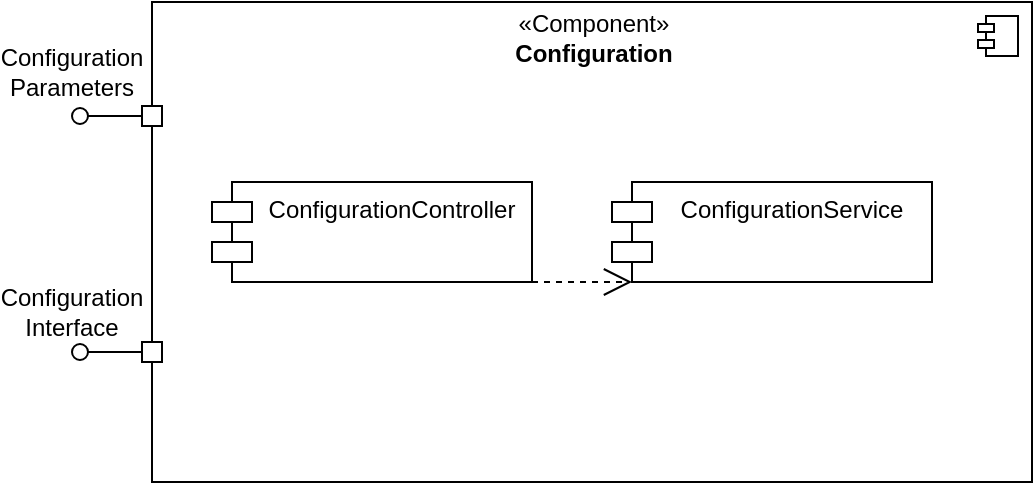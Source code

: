 <mxfile version="24.7.17" pages="5">
  <diagram name="Configuration" id="c4acf3e9-155e-7222-9cf6-157b1a14988f">
    <mxGraphModel dx="1388" dy="838" grid="1" gridSize="10" guides="1" tooltips="1" connect="1" arrows="1" fold="1" page="1" pageScale="1" pageWidth="583" pageHeight="413" background="none" math="0" shadow="0">
      <root>
        <mxCell id="0" />
        <mxCell id="1" parent="0" />
        <mxCell id="M7W7zSa2dvFy5xtHh6_w-4" value="«Component»&lt;br&gt;&lt;b&gt;Configuration&lt;/b&gt;" style="html=1;dropTarget=0;whiteSpace=wrap;movableLabel=1;" parent="1" vertex="1">
          <mxGeometry x="80" y="80" width="440" height="240" as="geometry">
            <mxPoint x="1" y="-102" as="offset" />
          </mxGeometry>
        </mxCell>
        <mxCell id="M7W7zSa2dvFy5xtHh6_w-5" value="" style="shape=module;jettyWidth=8;jettyHeight=4;" parent="M7W7zSa2dvFy5xtHh6_w-4" vertex="1">
          <mxGeometry x="1" width="20" height="20" relative="1" as="geometry">
            <mxPoint x="-27" y="7" as="offset" />
          </mxGeometry>
        </mxCell>
        <mxCell id="M7W7zSa2dvFy5xtHh6_w-6" value="" style="html=1;rounded=0;" parent="1" vertex="1">
          <mxGeometry x="75" y="132" width="10" height="10" as="geometry" />
        </mxCell>
        <mxCell id="M7W7zSa2dvFy5xtHh6_w-7" value="" style="endArrow=none;html=1;rounded=0;align=center;verticalAlign=top;endFill=0;labelBackgroundColor=none;endSize=2;" parent="1" source="M7W7zSa2dvFy5xtHh6_w-6" target="M7W7zSa2dvFy5xtHh6_w-8" edge="1">
          <mxGeometry relative="1" as="geometry" />
        </mxCell>
        <mxCell id="M7W7zSa2dvFy5xtHh6_w-8" value="" style="ellipse;html=1;fontSize=11;align=center;fillColor=none;points=[];aspect=fixed;resizable=0;verticalAlign=bottom;labelPosition=center;verticalLabelPosition=top;flipH=1;" parent="1" vertex="1">
          <mxGeometry x="40" y="133" width="8" height="8" as="geometry" />
        </mxCell>
        <mxCell id="M7W7zSa2dvFy5xtHh6_w-9" value="" style="html=1;rounded=0;" parent="1" vertex="1">
          <mxGeometry x="75" y="250" width="10" height="10" as="geometry" />
        </mxCell>
        <mxCell id="M7W7zSa2dvFy5xtHh6_w-10" value="" style="endArrow=none;html=1;rounded=0;align=center;verticalAlign=top;endFill=0;labelBackgroundColor=none;endSize=2;" parent="1" source="M7W7zSa2dvFy5xtHh6_w-9" target="M7W7zSa2dvFy5xtHh6_w-11" edge="1">
          <mxGeometry relative="1" as="geometry" />
        </mxCell>
        <mxCell id="M7W7zSa2dvFy5xtHh6_w-11" value="" style="ellipse;html=1;fontSize=11;align=center;fillColor=none;points=[];aspect=fixed;resizable=0;verticalAlign=bottom;labelPosition=center;verticalLabelPosition=top;flipH=1;" parent="1" vertex="1">
          <mxGeometry x="40" y="251" width="8" height="8" as="geometry" />
        </mxCell>
        <mxCell id="M7W7zSa2dvFy5xtHh6_w-12" value="Configuration Parameters" style="text;html=1;align=center;verticalAlign=middle;whiteSpace=wrap;rounded=0;" parent="1" vertex="1">
          <mxGeometry x="10" y="100" width="60" height="30" as="geometry" />
        </mxCell>
        <mxCell id="M7W7zSa2dvFy5xtHh6_w-13" value="Configuration Interface" style="text;html=1;align=center;verticalAlign=middle;whiteSpace=wrap;rounded=0;" parent="1" vertex="1">
          <mxGeometry x="10" y="220" width="60" height="30" as="geometry" />
        </mxCell>
        <mxCell id="M7W7zSa2dvFy5xtHh6_w-14" value="ConfigurationController" style="shape=module;align=left;spacingLeft=20;align=center;verticalAlign=top;whiteSpace=wrap;html=1;" parent="1" vertex="1">
          <mxGeometry x="110" y="170" width="160" height="50" as="geometry" />
        </mxCell>
        <mxCell id="M7W7zSa2dvFy5xtHh6_w-15" value="ConfigurationService" style="shape=module;align=left;spacingLeft=20;align=center;verticalAlign=top;whiteSpace=wrap;html=1;" parent="1" vertex="1">
          <mxGeometry x="310" y="170" width="160" height="50" as="geometry" />
        </mxCell>
        <mxCell id="M7W7zSa2dvFy5xtHh6_w-17" value="" style="endArrow=open;endSize=12;dashed=1;html=1;rounded=0;exitX=1;exitY=1;exitDx=0;exitDy=0;entryX=0;entryY=1;entryDx=10;entryDy=0;entryPerimeter=0;" parent="1" source="M7W7zSa2dvFy5xtHh6_w-14" target="M7W7zSa2dvFy5xtHh6_w-15" edge="1">
          <mxGeometry width="160" relative="1" as="geometry">
            <mxPoint x="230" y="260" as="sourcePoint" />
            <mxPoint x="390" y="260" as="targetPoint" />
          </mxGeometry>
        </mxCell>
      </root>
    </mxGraphModel>
  </diagram>
  <diagram name="Analytics" id="010JoR0LRLO2Mu88k-fc">
    <mxGraphModel dx="957" dy="578" grid="1" gridSize="10" guides="1" tooltips="1" connect="1" arrows="1" fold="1" page="1" pageScale="1" pageWidth="583" pageHeight="413" background="none" math="0" shadow="0">
      <root>
        <mxCell id="12eHaGMiyivRJ3mnbmv7-0" />
        <mxCell id="12eHaGMiyivRJ3mnbmv7-1" parent="12eHaGMiyivRJ3mnbmv7-0" />
        <mxCell id="12eHaGMiyivRJ3mnbmv7-2" value="«Component»&lt;br&gt;&lt;b&gt;Analytics&lt;/b&gt;" style="html=1;dropTarget=0;whiteSpace=wrap;movableLabel=1;" parent="12eHaGMiyivRJ3mnbmv7-1" vertex="1">
          <mxGeometry x="80" y="80" width="440" height="240" as="geometry">
            <mxPoint x="1" y="-102" as="offset" />
          </mxGeometry>
        </mxCell>
        <mxCell id="12eHaGMiyivRJ3mnbmv7-3" value="" style="shape=module;jettyWidth=8;jettyHeight=4;" parent="12eHaGMiyivRJ3mnbmv7-2" vertex="1">
          <mxGeometry x="1" width="20" height="20" relative="1" as="geometry">
            <mxPoint x="-27" y="7" as="offset" />
          </mxGeometry>
        </mxCell>
        <mxCell id="12eHaGMiyivRJ3mnbmv7-4" value="" style="html=1;rounded=0;" parent="12eHaGMiyivRJ3mnbmv7-1" vertex="1">
          <mxGeometry x="75" y="132" width="10" height="10" as="geometry" />
        </mxCell>
        <mxCell id="12eHaGMiyivRJ3mnbmv7-5" value="" style="endArrow=none;html=1;rounded=0;align=center;verticalAlign=top;endFill=0;labelBackgroundColor=none;endSize=2;" parent="12eHaGMiyivRJ3mnbmv7-1" source="12eHaGMiyivRJ3mnbmv7-4" target="12eHaGMiyivRJ3mnbmv7-6" edge="1">
          <mxGeometry relative="1" as="geometry" />
        </mxCell>
        <mxCell id="12eHaGMiyivRJ3mnbmv7-6" value="" style="ellipse;html=1;fontSize=11;align=center;fillColor=none;points=[];aspect=fixed;resizable=0;verticalAlign=bottom;labelPosition=center;verticalLabelPosition=top;flipH=1;" parent="12eHaGMiyivRJ3mnbmv7-1" vertex="1">
          <mxGeometry x="40" y="133" width="8" height="8" as="geometry" />
        </mxCell>
        <mxCell id="12eHaGMiyivRJ3mnbmv7-7" value="" style="html=1;rounded=0;" parent="12eHaGMiyivRJ3mnbmv7-1" vertex="1">
          <mxGeometry x="75" y="250" width="10" height="10" as="geometry" />
        </mxCell>
        <mxCell id="12eHaGMiyivRJ3mnbmv7-8" value="" style="endArrow=none;html=1;rounded=0;align=center;verticalAlign=top;endFill=0;labelBackgroundColor=none;endSize=2;" parent="12eHaGMiyivRJ3mnbmv7-1" source="12eHaGMiyivRJ3mnbmv7-7" target="12eHaGMiyivRJ3mnbmv7-9" edge="1">
          <mxGeometry relative="1" as="geometry" />
        </mxCell>
        <mxCell id="12eHaGMiyivRJ3mnbmv7-9" value="" style="ellipse;html=1;fontSize=11;align=center;fillColor=none;points=[];aspect=fixed;resizable=0;verticalAlign=bottom;labelPosition=center;verticalLabelPosition=top;flipH=1;" parent="12eHaGMiyivRJ3mnbmv7-1" vertex="1">
          <mxGeometry x="40" y="251" width="8" height="8" as="geometry" />
        </mxCell>
        <mxCell id="12eHaGMiyivRJ3mnbmv7-10" value="Analytics Contract" style="text;html=1;align=center;verticalAlign=middle;whiteSpace=wrap;rounded=0;fontSize=9;" parent="12eHaGMiyivRJ3mnbmv7-1" vertex="1">
          <mxGeometry x="10" y="100" width="60" height="30" as="geometry" />
        </mxCell>
        <mxCell id="12eHaGMiyivRJ3mnbmv7-11" value="Provide Analytics" style="text;html=1;align=center;verticalAlign=middle;whiteSpace=wrap;rounded=0;fontSize=9;" parent="12eHaGMiyivRJ3mnbmv7-1" vertex="1">
          <mxGeometry x="10" y="220" width="60" height="30" as="geometry" />
        </mxCell>
        <mxCell id="12eHaGMiyivRJ3mnbmv7-12" value="AnalyticsController" style="shape=module;align=left;spacingLeft=20;align=center;verticalAlign=top;whiteSpace=wrap;html=1;" parent="12eHaGMiyivRJ3mnbmv7-1" vertex="1">
          <mxGeometry x="110" y="128" width="160" height="50" as="geometry" />
        </mxCell>
        <mxCell id="12eHaGMiyivRJ3mnbmv7-13" value="AnalyticsService" style="shape=module;align=left;spacingLeft=20;align=center;verticalAlign=top;whiteSpace=wrap;html=1;" parent="12eHaGMiyivRJ3mnbmv7-1" vertex="1">
          <mxGeometry x="310" y="128" width="160" height="50" as="geometry" />
        </mxCell>
        <mxCell id="12eHaGMiyivRJ3mnbmv7-14" value="" style="endArrow=open;endSize=12;dashed=1;html=1;rounded=0;exitX=1;exitY=1;exitDx=0;exitDy=0;entryX=0;entryY=1;entryDx=10;entryDy=0;entryPerimeter=0;" parent="12eHaGMiyivRJ3mnbmv7-1" source="12eHaGMiyivRJ3mnbmv7-12" target="12eHaGMiyivRJ3mnbmv7-13" edge="1">
          <mxGeometry width="160" relative="1" as="geometry">
            <mxPoint x="230" y="218" as="sourcePoint" />
            <mxPoint x="390" y="218" as="targetPoint" />
          </mxGeometry>
        </mxCell>
        <mxCell id="j28vBrq5Vi4BGhJpNS99-0" value="" style="html=1;rounded=0;" parent="12eHaGMiyivRJ3mnbmv7-1" vertex="1">
          <mxGeometry x="445" y="315" width="10" height="10" as="geometry" />
        </mxCell>
        <mxCell id="j28vBrq5Vi4BGhJpNS99-4" value="" style="ellipse;html=1;fontSize=11;align=center;fillColor=none;points=[];aspect=fixed;resizable=0;verticalAlign=bottom;labelPosition=center;verticalLabelPosition=top;flipH=1;" parent="12eHaGMiyivRJ3mnbmv7-1" vertex="1">
          <mxGeometry x="446" y="341" width="8" height="8" as="geometry" />
        </mxCell>
        <mxCell id="j28vBrq5Vi4BGhJpNS99-5" value="" style="endArrow=none;html=1;rounded=0;align=center;verticalAlign=top;endFill=0;labelBackgroundColor=none;endSize=2;exitX=0.5;exitY=1;exitDx=0;exitDy=0;entryX=0.501;entryY=-0.041;entryDx=0;entryDy=0;entryPerimeter=0;" parent="12eHaGMiyivRJ3mnbmv7-1" source="j28vBrq5Vi4BGhJpNS99-0" target="j28vBrq5Vi4BGhJpNS99-4" edge="1">
          <mxGeometry relative="1" as="geometry">
            <mxPoint x="550" y="231" as="sourcePoint" />
            <mxPoint x="470" y="341" as="targetPoint" />
          </mxGeometry>
        </mxCell>
        <mxCell id="j28vBrq5Vi4BGhJpNS99-7" value="Activity Analytics Configuration" style="text;html=1;align=center;verticalAlign=middle;whiteSpace=wrap;rounded=0;fontSize=9;" parent="12eHaGMiyivRJ3mnbmv7-1" vertex="1">
          <mxGeometry x="455" y="330" width="60" height="30" as="geometry" />
        </mxCell>
        <mxCell id="3NogNschnFxZkCUM5_tC-0" value="" style="html=1;rounded=0;" parent="12eHaGMiyivRJ3mnbmv7-1" vertex="1">
          <mxGeometry x="515" y="133" width="10" height="10" as="geometry" />
        </mxCell>
        <mxCell id="3NogNschnFxZkCUM5_tC-1" value="" style="endArrow=none;html=1;rounded=0;align=center;verticalAlign=top;endFill=0;labelBackgroundColor=none;endSize=2;" parent="12eHaGMiyivRJ3mnbmv7-1" source="3NogNschnFxZkCUM5_tC-0" target="3NogNschnFxZkCUM5_tC-2" edge="1">
          <mxGeometry relative="1" as="geometry" />
        </mxCell>
        <mxCell id="3NogNschnFxZkCUM5_tC-2" value="" style="shape=requiredInterface;html=1;fontSize=11;align=center;fillColor=none;points=[];aspect=fixed;resizable=0;verticalAlign=bottom;labelPosition=center;verticalLabelPosition=top;flipH=1;" parent="12eHaGMiyivRJ3mnbmv7-1" vertex="1">
          <mxGeometry x="540" y="133" width="5" height="10" as="geometry" />
        </mxCell>
        <mxCell id="3NogNschnFxZkCUM5_tC-3" value="Manage Git Analytics Collection" style="text;html=1;align=center;verticalAlign=middle;whiteSpace=wrap;rounded=0;fontSize=9;" parent="12eHaGMiyivRJ3mnbmv7-1" vertex="1">
          <mxGeometry x="520" y="98" width="60" height="30" as="geometry" />
        </mxCell>
        <mxCell id="3NogNschnFxZkCUM5_tC-4" value="AnalyticsRepository" style="shape=module;align=left;spacingLeft=20;align=center;verticalAlign=top;whiteSpace=wrap;html=1;" parent="12eHaGMiyivRJ3mnbmv7-1" vertex="1">
          <mxGeometry x="310" y="220" width="160" height="50" as="geometry" />
        </mxCell>
        <mxCell id="3NogNschnFxZkCUM5_tC-5" value="" style="endArrow=open;endSize=12;dashed=1;html=1;rounded=0;exitX=0.5;exitY=1;exitDx=0;exitDy=0;entryX=0.5;entryY=0;entryDx=0;entryDy=0;" parent="12eHaGMiyivRJ3mnbmv7-1" source="12eHaGMiyivRJ3mnbmv7-13" target="3NogNschnFxZkCUM5_tC-4" edge="1">
          <mxGeometry width="160" relative="1" as="geometry">
            <mxPoint x="280" y="188" as="sourcePoint" />
            <mxPoint x="330" y="188" as="targetPoint" />
          </mxGeometry>
        </mxCell>
        <mxCell id="3NogNschnFxZkCUM5_tC-6" value="" style="html=1;rounded=0;" parent="12eHaGMiyivRJ3mnbmv7-1" vertex="1">
          <mxGeometry x="515" y="241" width="10" height="10" as="geometry" />
        </mxCell>
        <mxCell id="3NogNschnFxZkCUM5_tC-7" value="" style="endArrow=none;html=1;rounded=0;align=center;verticalAlign=top;endFill=0;labelBackgroundColor=none;endSize=2;" parent="12eHaGMiyivRJ3mnbmv7-1" source="3NogNschnFxZkCUM5_tC-6" target="3NogNschnFxZkCUM5_tC-8" edge="1">
          <mxGeometry relative="1" as="geometry" />
        </mxCell>
        <mxCell id="3NogNschnFxZkCUM5_tC-8" value="" style="shape=requiredInterface;html=1;fontSize=11;align=center;fillColor=none;points=[];aspect=fixed;resizable=0;verticalAlign=bottom;labelPosition=center;verticalLabelPosition=top;flipH=1;" parent="12eHaGMiyivRJ3mnbmv7-1" vertex="1">
          <mxGeometry x="540" y="241" width="5" height="10" as="geometry" />
        </mxCell>
        <mxCell id="3NogNschnFxZkCUM5_tC-9" value="&lt;font size=&quot;1&quot;&gt;Access Data&lt;/font&gt;" style="text;html=1;align=center;verticalAlign=middle;whiteSpace=wrap;rounded=0;" parent="12eHaGMiyivRJ3mnbmv7-1" vertex="1">
          <mxGeometry x="520" y="208" width="60" height="30" as="geometry" />
        </mxCell>
        <mxCell id="AlRfj4Ol_Afb7eCfQbR6-0" value="" style="html=1;rounded=0;" vertex="1" parent="12eHaGMiyivRJ3mnbmv7-1">
          <mxGeometry x="444" y="75" width="10" height="10" as="geometry" />
        </mxCell>
        <mxCell id="AlRfj4Ol_Afb7eCfQbR6-1" value="" style="ellipse;html=1;fontSize=11;align=center;fillColor=none;points=[];aspect=fixed;resizable=0;verticalAlign=bottom;labelPosition=center;verticalLabelPosition=top;flipH=1;" vertex="1" parent="12eHaGMiyivRJ3mnbmv7-1">
          <mxGeometry x="445" y="49" width="8" height="8" as="geometry" />
        </mxCell>
        <mxCell id="AlRfj4Ol_Afb7eCfQbR6-2" value="" style="endArrow=none;html=1;rounded=0;align=center;verticalAlign=top;endFill=0;labelBackgroundColor=none;endSize=2;entryX=0.495;entryY=1.005;entryDx=0;entryDy=0;entryPerimeter=0;exitX=0.5;exitY=0;exitDx=0;exitDy=0;" edge="1" parent="12eHaGMiyivRJ3mnbmv7-1" source="AlRfj4Ol_Afb7eCfQbR6-0" target="AlRfj4Ol_Afb7eCfQbR6-1">
          <mxGeometry relative="1" as="geometry">
            <mxPoint x="460" y="70" as="sourcePoint" />
            <mxPoint x="449" y="50" as="targetPoint" />
          </mxGeometry>
        </mxCell>
        <mxCell id="AlRfj4Ol_Afb7eCfQbR6-3" value="Store Analytics" style="text;html=1;align=center;verticalAlign=middle;whiteSpace=wrap;rounded=0;fontSize=9;" vertex="1" parent="12eHaGMiyivRJ3mnbmv7-1">
          <mxGeometry x="454" y="38" width="60" height="30" as="geometry" />
        </mxCell>
      </root>
    </mxGraphModel>
  </diagram>
  <diagram name="Activity" id="ebz2XSPI0sj4LCvMS9ut">
    <mxGraphModel dx="957" dy="578" grid="1" gridSize="10" guides="1" tooltips="1" connect="1" arrows="1" fold="1" page="1" pageScale="1" pageWidth="583" pageHeight="413" background="none" math="0" shadow="0">
      <root>
        <mxCell id="IaYWIpTqSB7G5keYW497-0" />
        <mxCell id="IaYWIpTqSB7G5keYW497-1" parent="IaYWIpTqSB7G5keYW497-0" />
        <mxCell id="IaYWIpTqSB7G5keYW497-2" value="«Component»&lt;br&gt;&lt;b&gt;Activity&lt;/b&gt;" style="html=1;dropTarget=0;whiteSpace=wrap;movableLabel=1;" parent="IaYWIpTqSB7G5keYW497-1" vertex="1">
          <mxGeometry x="80" y="80" width="440" height="240" as="geometry">
            <mxPoint x="1" y="-102" as="offset" />
          </mxGeometry>
        </mxCell>
        <mxCell id="IaYWIpTqSB7G5keYW497-3" value="" style="shape=module;jettyWidth=8;jettyHeight=4;" parent="IaYWIpTqSB7G5keYW497-2" vertex="1">
          <mxGeometry x="1" width="20" height="20" relative="1" as="geometry">
            <mxPoint x="-27" y="7" as="offset" />
          </mxGeometry>
        </mxCell>
        <mxCell id="IaYWIpTqSB7G5keYW497-4" value="" style="html=1;rounded=0;" parent="IaYWIpTqSB7G5keYW497-1" vertex="1">
          <mxGeometry x="75" y="132" width="10" height="10" as="geometry" />
        </mxCell>
        <mxCell id="IaYWIpTqSB7G5keYW497-5" value="" style="endArrow=none;html=1;rounded=0;align=center;verticalAlign=top;endFill=0;labelBackgroundColor=none;endSize=2;" parent="IaYWIpTqSB7G5keYW497-1" source="IaYWIpTqSB7G5keYW497-4" target="IaYWIpTqSB7G5keYW497-6" edge="1">
          <mxGeometry relative="1" as="geometry" />
        </mxCell>
        <mxCell id="IaYWIpTqSB7G5keYW497-6" value="" style="ellipse;html=1;fontSize=11;align=center;fillColor=none;points=[];aspect=fixed;resizable=0;verticalAlign=bottom;labelPosition=center;verticalLabelPosition=top;flipH=1;" parent="IaYWIpTqSB7G5keYW497-1" vertex="1">
          <mxGeometry x="40" y="133" width="8" height="8" as="geometry" />
        </mxCell>
        <mxCell id="IaYWIpTqSB7G5keYW497-7" value="" style="html=1;rounded=0;" parent="IaYWIpTqSB7G5keYW497-1" vertex="1">
          <mxGeometry x="75" y="250" width="10" height="10" as="geometry" />
        </mxCell>
        <mxCell id="IaYWIpTqSB7G5keYW497-8" value="" style="endArrow=none;html=1;rounded=0;align=center;verticalAlign=top;endFill=0;labelBackgroundColor=none;endSize=2;" parent="IaYWIpTqSB7G5keYW497-1" source="IaYWIpTqSB7G5keYW497-7" target="IaYWIpTqSB7G5keYW497-9" edge="1">
          <mxGeometry relative="1" as="geometry" />
        </mxCell>
        <mxCell id="IaYWIpTqSB7G5keYW497-9" value="" style="ellipse;html=1;fontSize=11;align=center;fillColor=none;points=[];aspect=fixed;resizable=0;verticalAlign=bottom;labelPosition=center;verticalLabelPosition=top;flipH=1;" parent="IaYWIpTqSB7G5keYW497-1" vertex="1">
          <mxGeometry x="40" y="251" width="8" height="8" as="geometry" />
        </mxCell>
        <mxCell id="IaYWIpTqSB7G5keYW497-10" value="Deploy" style="text;html=1;align=center;verticalAlign=middle;whiteSpace=wrap;rounded=0;fontSize=9;" parent="IaYWIpTqSB7G5keYW497-1" vertex="1">
          <mxGeometry x="10" y="100" width="60" height="30" as="geometry" />
        </mxCell>
        <mxCell id="IaYWIpTqSB7G5keYW497-11" value="Provide Activity" style="text;html=1;align=center;verticalAlign=middle;whiteSpace=wrap;rounded=0;fontSize=9;" parent="IaYWIpTqSB7G5keYW497-1" vertex="1">
          <mxGeometry x="10" y="220" width="60" height="30" as="geometry" />
        </mxCell>
        <mxCell id="IaYWIpTqSB7G5keYW497-12" value="ActivityController" style="shape=module;align=left;spacingLeft=20;align=center;verticalAlign=top;whiteSpace=wrap;html=1;" parent="IaYWIpTqSB7G5keYW497-1" vertex="1">
          <mxGeometry x="110" y="128" width="160" height="50" as="geometry" />
        </mxCell>
        <mxCell id="IaYWIpTqSB7G5keYW497-13" value="ActivityService" style="shape=module;align=left;spacingLeft=20;align=center;verticalAlign=top;whiteSpace=wrap;html=1;" parent="IaYWIpTqSB7G5keYW497-1" vertex="1">
          <mxGeometry x="310" y="128" width="160" height="50" as="geometry" />
        </mxCell>
        <mxCell id="IaYWIpTqSB7G5keYW497-14" value="" style="endArrow=open;endSize=12;dashed=1;html=1;rounded=0;exitX=1;exitY=1;exitDx=0;exitDy=0;entryX=0;entryY=1;entryDx=10;entryDy=0;entryPerimeter=0;" parent="IaYWIpTqSB7G5keYW497-1" source="IaYWIpTqSB7G5keYW497-12" target="IaYWIpTqSB7G5keYW497-13" edge="1">
          <mxGeometry width="160" relative="1" as="geometry">
            <mxPoint x="230" y="218" as="sourcePoint" />
            <mxPoint x="390" y="218" as="targetPoint" />
          </mxGeometry>
        </mxCell>
        <mxCell id="IaYWIpTqSB7G5keYW497-19" value="" style="html=1;rounded=0;" parent="IaYWIpTqSB7G5keYW497-1" vertex="1">
          <mxGeometry x="515" y="133" width="10" height="10" as="geometry" />
        </mxCell>
        <mxCell id="IaYWIpTqSB7G5keYW497-20" value="" style="endArrow=none;html=1;rounded=0;align=center;verticalAlign=top;endFill=0;labelBackgroundColor=none;endSize=2;" parent="IaYWIpTqSB7G5keYW497-1" source="IaYWIpTqSB7G5keYW497-19" target="IaYWIpTqSB7G5keYW497-21" edge="1">
          <mxGeometry relative="1" as="geometry" />
        </mxCell>
        <mxCell id="IaYWIpTqSB7G5keYW497-21" value="" style="shape=requiredInterface;html=1;fontSize=11;align=center;fillColor=none;points=[];aspect=fixed;resizable=0;verticalAlign=bottom;labelPosition=center;verticalLabelPosition=top;flipH=1;" parent="IaYWIpTqSB7G5keYW497-1" vertex="1">
          <mxGeometry x="540" y="133" width="5" height="10" as="geometry" />
        </mxCell>
        <mxCell id="IaYWIpTqSB7G5keYW497-22" value="&lt;span style=&quot;font-size: 9px;&quot;&gt;Activity Analytics Configuration&lt;/span&gt;" style="text;html=1;align=center;verticalAlign=middle;whiteSpace=wrap;rounded=0;" parent="IaYWIpTqSB7G5keYW497-1" vertex="1">
          <mxGeometry x="520" y="95" width="60" height="30" as="geometry" />
        </mxCell>
        <mxCell id="IaYWIpTqSB7G5keYW497-23" value="ActivityRepository" style="shape=module;align=left;spacingLeft=20;align=center;verticalAlign=top;whiteSpace=wrap;html=1;" parent="IaYWIpTqSB7G5keYW497-1" vertex="1">
          <mxGeometry x="310" y="220" width="160" height="50" as="geometry" />
        </mxCell>
        <mxCell id="IaYWIpTqSB7G5keYW497-24" value="" style="endArrow=open;endSize=12;dashed=1;html=1;rounded=0;exitX=0.5;exitY=1;exitDx=0;exitDy=0;entryX=0.5;entryY=0;entryDx=0;entryDy=0;" parent="IaYWIpTqSB7G5keYW497-1" source="IaYWIpTqSB7G5keYW497-13" target="IaYWIpTqSB7G5keYW497-23" edge="1">
          <mxGeometry width="160" relative="1" as="geometry">
            <mxPoint x="280" y="188" as="sourcePoint" />
            <mxPoint x="330" y="188" as="targetPoint" />
          </mxGeometry>
        </mxCell>
        <mxCell id="IaYWIpTqSB7G5keYW497-25" value="" style="html=1;rounded=0;" parent="IaYWIpTqSB7G5keYW497-1" vertex="1">
          <mxGeometry x="515" y="241" width="10" height="10" as="geometry" />
        </mxCell>
        <mxCell id="IaYWIpTqSB7G5keYW497-26" value="" style="endArrow=none;html=1;rounded=0;align=center;verticalAlign=top;endFill=0;labelBackgroundColor=none;endSize=2;" parent="IaYWIpTqSB7G5keYW497-1" source="IaYWIpTqSB7G5keYW497-25" target="IaYWIpTqSB7G5keYW497-27" edge="1">
          <mxGeometry relative="1" as="geometry" />
        </mxCell>
        <mxCell id="IaYWIpTqSB7G5keYW497-27" value="" style="shape=requiredInterface;html=1;fontSize=11;align=center;fillColor=none;points=[];aspect=fixed;resizable=0;verticalAlign=bottom;labelPosition=center;verticalLabelPosition=top;flipH=1;" parent="IaYWIpTqSB7G5keYW497-1" vertex="1">
          <mxGeometry x="540" y="241" width="5" height="10" as="geometry" />
        </mxCell>
        <mxCell id="IaYWIpTqSB7G5keYW497-28" value="&lt;font size=&quot;1&quot;&gt;Access Data&lt;/font&gt;" style="text;html=1;align=center;verticalAlign=middle;whiteSpace=wrap;rounded=0;" parent="IaYWIpTqSB7G5keYW497-1" vertex="1">
          <mxGeometry x="520" y="208" width="60" height="30" as="geometry" />
        </mxCell>
      </root>
    </mxGraphModel>
  </diagram>
  <diagram name="Git" id="WGd_TcGgN-qzRFQBJV_i">
    <mxGraphModel dx="957" dy="578" grid="1" gridSize="10" guides="1" tooltips="1" connect="1" arrows="1" fold="1" page="1" pageScale="1" pageWidth="583" pageHeight="413" background="none" math="0" shadow="0">
      <root>
        <mxCell id="XLCCX8bGRO4QMouMWwjW-0" />
        <mxCell id="XLCCX8bGRO4QMouMWwjW-1" parent="XLCCX8bGRO4QMouMWwjW-0" />
        <mxCell id="XLCCX8bGRO4QMouMWwjW-2" value="«Component»&lt;br&gt;&lt;b&gt;Git&lt;/b&gt;" style="html=1;dropTarget=0;whiteSpace=wrap;movableLabel=1;" vertex="1" parent="XLCCX8bGRO4QMouMWwjW-1">
          <mxGeometry x="80" y="80" width="440" height="240" as="geometry">
            <mxPoint x="1" y="-102" as="offset" />
          </mxGeometry>
        </mxCell>
        <mxCell id="XLCCX8bGRO4QMouMWwjW-3" value="" style="shape=module;jettyWidth=8;jettyHeight=4;" vertex="1" parent="XLCCX8bGRO4QMouMWwjW-2">
          <mxGeometry x="1" width="20" height="20" relative="1" as="geometry">
            <mxPoint x="-27" y="7" as="offset" />
          </mxGeometry>
        </mxCell>
        <mxCell id="XLCCX8bGRO4QMouMWwjW-4" value="" style="html=1;rounded=0;" vertex="1" parent="XLCCX8bGRO4QMouMWwjW-1">
          <mxGeometry x="75" y="132" width="10" height="10" as="geometry" />
        </mxCell>
        <mxCell id="XLCCX8bGRO4QMouMWwjW-5" value="" style="endArrow=none;html=1;rounded=0;align=center;verticalAlign=top;endFill=0;labelBackgroundColor=none;endSize=2;" edge="1" parent="XLCCX8bGRO4QMouMWwjW-1" source="XLCCX8bGRO4QMouMWwjW-4" target="XLCCX8bGRO4QMouMWwjW-6">
          <mxGeometry relative="1" as="geometry" />
        </mxCell>
        <mxCell id="XLCCX8bGRO4QMouMWwjW-6" value="" style="ellipse;html=1;fontSize=11;align=center;fillColor=none;points=[];aspect=fixed;resizable=0;verticalAlign=bottom;labelPosition=center;verticalLabelPosition=top;flipH=1;" vertex="1" parent="XLCCX8bGRO4QMouMWwjW-1">
          <mxGeometry x="40" y="133" width="8" height="8" as="geometry" />
        </mxCell>
        <mxCell id="XLCCX8bGRO4QMouMWwjW-10" value="Manage Git Analytics Collection" style="text;html=1;align=center;verticalAlign=middle;whiteSpace=wrap;rounded=0;fontSize=9;" vertex="1" parent="XLCCX8bGRO4QMouMWwjW-1">
          <mxGeometry x="10" y="100" width="60" height="30" as="geometry" />
        </mxCell>
        <mxCell id="XLCCX8bGRO4QMouMWwjW-12" value="GitService" style="shape=module;align=left;spacingLeft=20;align=center;verticalAlign=top;whiteSpace=wrap;html=1;" vertex="1" parent="XLCCX8bGRO4QMouMWwjW-1">
          <mxGeometry x="110" y="128" width="160" height="50" as="geometry" />
        </mxCell>
        <mxCell id="XLCCX8bGRO4QMouMWwjW-13" value="GitAbstractFactory" style="shape=module;align=left;spacingLeft=20;align=center;verticalAlign=top;whiteSpace=wrap;html=1;" vertex="1" parent="XLCCX8bGRO4QMouMWwjW-1">
          <mxGeometry x="310" y="128" width="160" height="50" as="geometry" />
        </mxCell>
        <mxCell id="XLCCX8bGRO4QMouMWwjW-14" value="" style="endArrow=open;endSize=12;dashed=1;html=1;rounded=0;exitX=1;exitY=1;exitDx=0;exitDy=0;entryX=0;entryY=1;entryDx=10;entryDy=0;entryPerimeter=0;" edge="1" parent="XLCCX8bGRO4QMouMWwjW-1" source="XLCCX8bGRO4QMouMWwjW-12" target="XLCCX8bGRO4QMouMWwjW-13">
          <mxGeometry width="160" relative="1" as="geometry">
            <mxPoint x="230" y="218" as="sourcePoint" />
            <mxPoint x="390" y="218" as="targetPoint" />
          </mxGeometry>
        </mxCell>
        <mxCell id="XLCCX8bGRO4QMouMWwjW-15" value="" style="html=1;rounded=0;" vertex="1" parent="XLCCX8bGRO4QMouMWwjW-1">
          <mxGeometry x="515" y="133" width="10" height="10" as="geometry" />
        </mxCell>
        <mxCell id="XLCCX8bGRO4QMouMWwjW-16" value="" style="endArrow=none;html=1;rounded=0;align=center;verticalAlign=top;endFill=0;labelBackgroundColor=none;endSize=2;" edge="1" parent="XLCCX8bGRO4QMouMWwjW-1" source="XLCCX8bGRO4QMouMWwjW-15" target="XLCCX8bGRO4QMouMWwjW-17">
          <mxGeometry relative="1" as="geometry" />
        </mxCell>
        <mxCell id="XLCCX8bGRO4QMouMWwjW-17" value="" style="shape=requiredInterface;html=1;fontSize=11;align=center;fillColor=none;points=[];aspect=fixed;resizable=0;verticalAlign=bottom;labelPosition=center;verticalLabelPosition=top;flipH=1;" vertex="1" parent="XLCCX8bGRO4QMouMWwjW-1">
          <mxGeometry x="540" y="133" width="5" height="10" as="geometry" />
        </mxCell>
        <mxCell id="XLCCX8bGRO4QMouMWwjW-18" value="&lt;span style=&quot;font-size: 9px;&quot;&gt;Fetch Analytics&lt;/span&gt;" style="text;html=1;align=center;verticalAlign=middle;whiteSpace=wrap;rounded=0;" vertex="1" parent="XLCCX8bGRO4QMouMWwjW-1">
          <mxGeometry x="520" y="95" width="60" height="30" as="geometry" />
        </mxCell>
        <mxCell id="XLCCX8bGRO4QMouMWwjW-19" value="GitStrategy" style="shape=module;align=left;spacingLeft=20;align=center;verticalAlign=top;whiteSpace=wrap;html=1;" vertex="1" parent="XLCCX8bGRO4QMouMWwjW-1">
          <mxGeometry x="310" y="220" width="160" height="50" as="geometry" />
        </mxCell>
        <mxCell id="XLCCX8bGRO4QMouMWwjW-20" value="" style="endArrow=open;endSize=12;dashed=1;html=1;rounded=0;exitX=0.5;exitY=1;exitDx=0;exitDy=0;entryX=0.5;entryY=0;entryDx=0;entryDy=0;" edge="1" parent="XLCCX8bGRO4QMouMWwjW-1" source="XLCCX8bGRO4QMouMWwjW-13" target="XLCCX8bGRO4QMouMWwjW-19">
          <mxGeometry width="160" relative="1" as="geometry">
            <mxPoint x="280" y="188" as="sourcePoint" />
            <mxPoint x="330" y="188" as="targetPoint" />
          </mxGeometry>
        </mxCell>
      </root>
    </mxGraphModel>
  </diagram>
  <diagram id="Nhhh6PvwQq6pq10PKoNM" name="AP">
    <mxGraphModel dx="1388" dy="838" grid="1" gridSize="10" guides="1" tooltips="1" connect="1" arrows="1" fold="1" page="1" pageScale="1" pageWidth="1169" pageHeight="827" math="0" shadow="0">
      <root>
        <mxCell id="0" />
        <mxCell id="1" parent="0" />
        <mxCell id="Dfi0QQYX4lWtKrpPi3XN-45" value="«subsystem»&lt;br&gt;&lt;b&gt;Git AP&lt;/b&gt;" style="html=1;dropTarget=0;whiteSpace=wrap;movableLabel=1;" vertex="1" parent="1">
          <mxGeometry x="302" y="240" width="508" height="320" as="geometry">
            <mxPoint x="-2" y="-139" as="offset" />
          </mxGeometry>
        </mxCell>
        <mxCell id="Dfi0QQYX4lWtKrpPi3XN-46" value="" style="shape=module;jettyWidth=8;jettyHeight=4;" vertex="1" parent="Dfi0QQYX4lWtKrpPi3XN-45">
          <mxGeometry x="1" width="20" height="20" relative="1" as="geometry">
            <mxPoint x="-28" y="7" as="offset" />
          </mxGeometry>
        </mxCell>
        <mxCell id="Dfi0QQYX4lWtKrpPi3XN-6" value="" style="html=1;rounded=0;" vertex="1" parent="1">
          <mxGeometry x="296.88" y="285" width="10" height="10" as="geometry" />
        </mxCell>
        <mxCell id="Dfi0QQYX4lWtKrpPi3XN-7" value="" style="endArrow=none;html=1;rounded=0;align=center;verticalAlign=top;endFill=0;labelBackgroundColor=none;endSize=2;" edge="1" parent="1" source="Dfi0QQYX4lWtKrpPi3XN-6" target="Dfi0QQYX4lWtKrpPi3XN-8">
          <mxGeometry relative="1" as="geometry" />
        </mxCell>
        <mxCell id="Dfi0QQYX4lWtKrpPi3XN-8" value="" style="ellipse;html=1;fontSize=11;align=center;fillColor=none;points=[];aspect=fixed;resizable=0;verticalAlign=bottom;labelPosition=center;verticalLabelPosition=top;flipH=1;" vertex="1" parent="1">
          <mxGeometry x="228" y="286" width="8" height="8" as="geometry" />
        </mxCell>
        <mxCell id="Dfi0QQYX4lWtKrpPi3XN-9" value="Config Parameters" style="text;html=1;align=center;verticalAlign=middle;whiteSpace=wrap;rounded=0;fontSize=9;" vertex="1" parent="1">
          <mxGeometry x="213.25" y="263" width="87.5" height="30" as="geometry" />
        </mxCell>
        <mxCell id="Dfi0QQYX4lWtKrpPi3XN-13" value="" style="ellipse;html=1;fontSize=11;align=center;fillColor=none;points=[];aspect=fixed;resizable=0;verticalAlign=bottom;labelPosition=center;verticalLabelPosition=top;flipH=1;" vertex="1" parent="1">
          <mxGeometry x="229.12" y="325" width="8" height="8" as="geometry" />
        </mxCell>
        <mxCell id="Dfi0QQYX4lWtKrpPi3XN-14" value="Config Interface" style="text;html=1;align=center;verticalAlign=middle;whiteSpace=wrap;rounded=0;fontSize=9;" vertex="1" parent="1">
          <mxGeometry x="213.25" y="300" width="87.5" height="30" as="geometry" />
        </mxCell>
        <mxCell id="Dfi0QQYX4lWtKrpPi3XN-15" value="" style="endArrow=none;html=1;rounded=0;align=center;verticalAlign=top;endFill=0;labelBackgroundColor=none;endSize=2;exitX=0;exitY=0.5;exitDx=0;exitDy=0;" edge="1" parent="1" source="Dfi0QQYX4lWtKrpPi3XN-44">
          <mxGeometry relative="1" as="geometry">
            <mxPoint x="296.88" y="329" as="sourcePoint" />
            <mxPoint x="237.12" y="328.92" as="targetPoint" />
          </mxGeometry>
        </mxCell>
        <mxCell id="Dfi0QQYX4lWtKrpPi3XN-18" value="" style="ellipse;html=1;fontSize=11;align=center;fillColor=none;points=[];aspect=fixed;resizable=0;verticalAlign=bottom;labelPosition=center;verticalLabelPosition=top;flipH=1;" vertex="1" parent="1">
          <mxGeometry x="228" y="376" width="8" height="8" as="geometry" />
        </mxCell>
        <mxCell id="Dfi0QQYX4lWtKrpPi3XN-19" value="" style="endArrow=none;html=1;rounded=0;align=center;verticalAlign=top;endFill=0;labelBackgroundColor=none;endSize=2;exitX=0;exitY=0.5;exitDx=0;exitDy=0;" edge="1" parent="1">
          <mxGeometry relative="1" as="geometry">
            <mxPoint x="296.88" y="380" as="sourcePoint" />
            <mxPoint x="236" y="379.92" as="targetPoint" />
          </mxGeometry>
        </mxCell>
        <mxCell id="Dfi0QQYX4lWtKrpPi3XN-22" value="Analytics Contract" style="text;html=1;align=center;verticalAlign=middle;whiteSpace=wrap;rounded=0;fontSize=9;" vertex="1" parent="1">
          <mxGeometry x="214.37" y="352" width="87.5" height="30" as="geometry" />
        </mxCell>
        <mxCell id="Dfi0QQYX4lWtKrpPi3XN-25" value="" style="ellipse;html=1;fontSize=11;align=center;fillColor=none;points=[];aspect=fixed;resizable=0;verticalAlign=bottom;labelPosition=center;verticalLabelPosition=top;flipH=1;" vertex="1" parent="1">
          <mxGeometry x="228" y="416" width="8" height="8" as="geometry" />
        </mxCell>
        <mxCell id="Dfi0QQYX4lWtKrpPi3XN-26" value="" style="endArrow=none;html=1;rounded=0;align=center;verticalAlign=top;endFill=0;labelBackgroundColor=none;endSize=2;exitX=0;exitY=0.5;exitDx=0;exitDy=0;" edge="1" parent="1">
          <mxGeometry relative="1" as="geometry">
            <mxPoint x="296.32" y="420" as="sourcePoint" />
            <mxPoint x="236" y="419.92" as="targetPoint" />
          </mxGeometry>
        </mxCell>
        <mxCell id="Dfi0QQYX4lWtKrpPi3XN-29" value="Provide Analytics" style="text;html=1;align=center;verticalAlign=middle;whiteSpace=wrap;rounded=0;fontSize=9;" vertex="1" parent="1">
          <mxGeometry x="214.37" y="392" width="87.5" height="30" as="geometry" />
        </mxCell>
        <mxCell id="Dfi0QQYX4lWtKrpPi3XN-34" value="" style="ellipse;html=1;fontSize=11;align=center;fillColor=none;points=[];aspect=fixed;resizable=0;verticalAlign=bottom;labelPosition=center;verticalLabelPosition=top;flipH=1;" vertex="1" parent="1">
          <mxGeometry x="228" y="486" width="8" height="8" as="geometry" />
        </mxCell>
        <mxCell id="Dfi0QQYX4lWtKrpPi3XN-35" value="" style="endArrow=none;html=1;rounded=0;align=center;verticalAlign=top;endFill=0;labelBackgroundColor=none;endSize=2;exitX=0;exitY=0.5;exitDx=0;exitDy=0;" edge="1" parent="1">
          <mxGeometry relative="1" as="geometry">
            <mxPoint x="296.88" y="490" as="sourcePoint" />
            <mxPoint x="236" y="489.92" as="targetPoint" />
          </mxGeometry>
        </mxCell>
        <mxCell id="Dfi0QQYX4lWtKrpPi3XN-39" value="" style="ellipse;html=1;fontSize=11;align=center;fillColor=none;points=[];aspect=fixed;resizable=0;verticalAlign=bottom;labelPosition=center;verticalLabelPosition=top;flipH=1;" vertex="1" parent="1">
          <mxGeometry x="228" y="526" width="8" height="8" as="geometry" />
        </mxCell>
        <mxCell id="Dfi0QQYX4lWtKrpPi3XN-40" value="" style="endArrow=none;html=1;rounded=0;align=center;verticalAlign=top;endFill=0;labelBackgroundColor=none;endSize=2;exitX=0;exitY=0.5;exitDx=0;exitDy=0;" edge="1" parent="1">
          <mxGeometry relative="1" as="geometry">
            <mxPoint x="296.88" y="530" as="sourcePoint" />
            <mxPoint x="236" y="529.92" as="targetPoint" />
          </mxGeometry>
        </mxCell>
        <mxCell id="Dfi0QQYX4lWtKrpPi3XN-42" value="Provide Activity" style="text;html=1;align=center;verticalAlign=middle;whiteSpace=wrap;rounded=0;fontSize=9;" vertex="1" parent="1">
          <mxGeometry x="214.37" y="502" width="87.5" height="30" as="geometry" />
        </mxCell>
        <mxCell id="Dfi0QQYX4lWtKrpPi3XN-43" value="Deploy" style="text;html=1;align=center;verticalAlign=middle;whiteSpace=wrap;rounded=0;fontSize=9;" vertex="1" parent="1">
          <mxGeometry x="213.25" y="462" width="87.5" height="30" as="geometry" />
        </mxCell>
        <mxCell id="Dfi0QQYX4lWtKrpPi3XN-44" value="" style="html=1;rounded=0;" vertex="1" parent="1">
          <mxGeometry x="297" y="324" width="10" height="10" as="geometry" />
        </mxCell>
        <mxCell id="Dfi0QQYX4lWtKrpPi3XN-47" value="«component»&lt;br&gt;&lt;b&gt;Configuration&lt;/b&gt;" style="html=1;dropTarget=0;whiteSpace=wrap;" vertex="1" parent="1">
          <mxGeometry x="337" y="279" width="150" height="61" as="geometry" />
        </mxCell>
        <mxCell id="Dfi0QQYX4lWtKrpPi3XN-48" value="" style="shape=module;jettyWidth=8;jettyHeight=4;" vertex="1" parent="Dfi0QQYX4lWtKrpPi3XN-47">
          <mxGeometry x="1" width="20" height="20" relative="1" as="geometry">
            <mxPoint x="-27" y="7" as="offset" />
          </mxGeometry>
        </mxCell>
        <mxCell id="ibS0zQeqz6a7upBoNHyG-1" value="" style="html=1;rounded=0;" vertex="1" parent="1">
          <mxGeometry x="333" y="285" width="10" height="10" as="geometry" />
        </mxCell>
        <mxCell id="ibS0zQeqz6a7upBoNHyG-2" value="" style="endArrow=none;html=1;rounded=0;align=center;verticalAlign=top;endFill=0;labelBackgroundColor=none;endSize=2;" edge="1" source="ibS0zQeqz6a7upBoNHyG-1" target="ibS0zQeqz6a7upBoNHyG-3" parent="1">
          <mxGeometry relative="1" as="geometry" />
        </mxCell>
        <mxCell id="ibS0zQeqz6a7upBoNHyG-3" value="" style="ellipse;html=1;fontSize=11;align=center;fillColor=none;points=[];aspect=fixed;resizable=0;verticalAlign=bottom;labelPosition=center;verticalLabelPosition=top;flipH=1;" vertex="1" parent="1">
          <mxGeometry x="314" y="286" width="8" height="8" as="geometry" />
        </mxCell>
        <mxCell id="ibS0zQeqz6a7upBoNHyG-4" value="" style="endArrow=none;html=1;rounded=0;align=center;verticalAlign=top;endFill=0;labelBackgroundColor=none;endSize=2;entryX=1.056;entryY=0.498;entryDx=0;entryDy=0;entryPerimeter=0;exitX=1;exitY=0.5;exitDx=0;exitDy=0;" edge="1" parent="1" source="Dfi0QQYX4lWtKrpPi3XN-6" target="ibS0zQeqz6a7upBoNHyG-3">
          <mxGeometry relative="1" as="geometry">
            <mxPoint x="382" y="301" as="sourcePoint" />
            <mxPoint x="356" y="301" as="targetPoint" />
          </mxGeometry>
        </mxCell>
        <mxCell id="ibS0zQeqz6a7upBoNHyG-6" value="" style="html=1;rounded=0;" vertex="1" parent="1">
          <mxGeometry x="333" y="324" width="10" height="10" as="geometry" />
        </mxCell>
        <mxCell id="ibS0zQeqz6a7upBoNHyG-7" value="" style="ellipse;html=1;fontSize=11;align=center;fillColor=none;points=[];aspect=fixed;resizable=0;verticalAlign=bottom;labelPosition=center;verticalLabelPosition=top;flipH=1;" vertex="1" parent="1">
          <mxGeometry x="314" y="325" width="8" height="8" as="geometry" />
        </mxCell>
        <mxCell id="ibS0zQeqz6a7upBoNHyG-8" value="" style="endArrow=none;html=1;rounded=0;align=center;verticalAlign=top;endFill=0;labelBackgroundColor=none;endSize=2;exitX=0;exitY=0.5;exitDx=0;exitDy=0;entryX=-0.032;entryY=0.503;entryDx=0;entryDy=0;entryPerimeter=0;" edge="1" parent="1" source="ibS0zQeqz6a7upBoNHyG-6" target="ibS0zQeqz6a7upBoNHyG-7">
          <mxGeometry relative="1" as="geometry">
            <mxPoint x="358" y="300" as="sourcePoint" />
            <mxPoint x="332" y="300" as="targetPoint" />
          </mxGeometry>
        </mxCell>
        <mxCell id="ibS0zQeqz6a7upBoNHyG-9" value="" style="endArrow=none;html=1;rounded=0;align=center;verticalAlign=top;endFill=0;labelBackgroundColor=none;endSize=2;entryX=1.046;entryY=0.503;entryDx=0;entryDy=0;entryPerimeter=0;exitX=1;exitY=0.5;exitDx=0;exitDy=0;" edge="1" parent="1" source="Dfi0QQYX4lWtKrpPi3XN-44" target="ibS0zQeqz6a7upBoNHyG-7">
          <mxGeometry relative="1" as="geometry">
            <mxPoint x="317" y="300" as="sourcePoint" />
            <mxPoint x="348" y="300" as="targetPoint" />
          </mxGeometry>
        </mxCell>
        <mxCell id="fcXc1fhdzhp0PhoDINz6-15" value="" style="html=1;rounded=0;" vertex="1" parent="1">
          <mxGeometry x="297" y="376" width="10" height="10" as="geometry" />
        </mxCell>
        <mxCell id="fcXc1fhdzhp0PhoDINz6-16" value="" style="html=1;rounded=0;" vertex="1" parent="1">
          <mxGeometry x="297.12" y="415" width="10" height="10" as="geometry" />
        </mxCell>
        <mxCell id="fcXc1fhdzhp0PhoDINz6-17" value="«component»&lt;br&gt;&lt;b&gt;Analytics&lt;/b&gt;" style="html=1;dropTarget=0;whiteSpace=wrap;" vertex="1" parent="1">
          <mxGeometry x="337.12" y="370" width="150" height="61" as="geometry" />
        </mxCell>
        <mxCell id="fcXc1fhdzhp0PhoDINz6-18" value="" style="shape=module;jettyWidth=8;jettyHeight=4;" vertex="1" parent="fcXc1fhdzhp0PhoDINz6-17">
          <mxGeometry x="1" width="20" height="20" relative="1" as="geometry">
            <mxPoint x="-27" y="7" as="offset" />
          </mxGeometry>
        </mxCell>
        <mxCell id="fcXc1fhdzhp0PhoDINz6-19" value="" style="html=1;rounded=0;" vertex="1" parent="1">
          <mxGeometry x="333.12" y="376" width="10" height="10" as="geometry" />
        </mxCell>
        <mxCell id="fcXc1fhdzhp0PhoDINz6-20" value="" style="endArrow=none;html=1;rounded=0;align=center;verticalAlign=top;endFill=0;labelBackgroundColor=none;endSize=2;" edge="1" parent="1" source="fcXc1fhdzhp0PhoDINz6-19" target="fcXc1fhdzhp0PhoDINz6-21">
          <mxGeometry relative="1" as="geometry" />
        </mxCell>
        <mxCell id="fcXc1fhdzhp0PhoDINz6-21" value="" style="ellipse;html=1;fontSize=11;align=center;fillColor=none;points=[];aspect=fixed;resizable=0;verticalAlign=bottom;labelPosition=center;verticalLabelPosition=top;flipH=1;" vertex="1" parent="1">
          <mxGeometry x="314.12" y="377" width="8" height="8" as="geometry" />
        </mxCell>
        <mxCell id="fcXc1fhdzhp0PhoDINz6-22" value="" style="endArrow=none;html=1;rounded=0;align=center;verticalAlign=top;endFill=0;labelBackgroundColor=none;endSize=2;entryX=1.056;entryY=0.498;entryDx=0;entryDy=0;entryPerimeter=0;exitX=1;exitY=0.5;exitDx=0;exitDy=0;" edge="1" parent="1" source="fcXc1fhdzhp0PhoDINz6-15" target="fcXc1fhdzhp0PhoDINz6-21">
          <mxGeometry relative="1" as="geometry">
            <mxPoint x="382.12" y="392" as="sourcePoint" />
            <mxPoint x="356.12" y="392" as="targetPoint" />
          </mxGeometry>
        </mxCell>
        <mxCell id="fcXc1fhdzhp0PhoDINz6-23" value="" style="html=1;rounded=0;" vertex="1" parent="1">
          <mxGeometry x="333.12" y="415" width="10" height="10" as="geometry" />
        </mxCell>
        <mxCell id="fcXc1fhdzhp0PhoDINz6-24" value="" style="ellipse;html=1;fontSize=11;align=center;fillColor=none;points=[];aspect=fixed;resizable=0;verticalAlign=bottom;labelPosition=center;verticalLabelPosition=top;flipH=1;" vertex="1" parent="1">
          <mxGeometry x="314.12" y="416" width="8" height="8" as="geometry" />
        </mxCell>
        <mxCell id="fcXc1fhdzhp0PhoDINz6-25" value="" style="endArrow=none;html=1;rounded=0;align=center;verticalAlign=top;endFill=0;labelBackgroundColor=none;endSize=2;exitX=0;exitY=0.5;exitDx=0;exitDy=0;entryX=-0.032;entryY=0.503;entryDx=0;entryDy=0;entryPerimeter=0;" edge="1" parent="1" source="fcXc1fhdzhp0PhoDINz6-23" target="fcXc1fhdzhp0PhoDINz6-24">
          <mxGeometry relative="1" as="geometry">
            <mxPoint x="358.12" y="391" as="sourcePoint" />
            <mxPoint x="332.12" y="391" as="targetPoint" />
          </mxGeometry>
        </mxCell>
        <mxCell id="fcXc1fhdzhp0PhoDINz6-26" value="" style="endArrow=none;html=1;rounded=0;align=center;verticalAlign=top;endFill=0;labelBackgroundColor=none;endSize=2;entryX=1.046;entryY=0.503;entryDx=0;entryDy=0;entryPerimeter=0;exitX=1;exitY=0.5;exitDx=0;exitDy=0;" edge="1" parent="1" source="fcXc1fhdzhp0PhoDINz6-16" target="fcXc1fhdzhp0PhoDINz6-24">
          <mxGeometry relative="1" as="geometry">
            <mxPoint x="317.12" y="391" as="sourcePoint" />
            <mxPoint x="348.12" y="391" as="targetPoint" />
          </mxGeometry>
        </mxCell>
        <mxCell id="fcXc1fhdzhp0PhoDINz6-27" value="" style="html=1;rounded=0;" vertex="1" parent="1">
          <mxGeometry x="296.88" y="487" width="10" height="10" as="geometry" />
        </mxCell>
        <mxCell id="fcXc1fhdzhp0PhoDINz6-28" value="" style="html=1;rounded=0;" vertex="1" parent="1">
          <mxGeometry x="297" y="526" width="10" height="10" as="geometry" />
        </mxCell>
        <mxCell id="fcXc1fhdzhp0PhoDINz6-29" value="«component»&lt;br&gt;&lt;b&gt;Activity&lt;/b&gt;" style="html=1;dropTarget=0;whiteSpace=wrap;" vertex="1" parent="1">
          <mxGeometry x="337" y="481" width="150" height="61" as="geometry" />
        </mxCell>
        <mxCell id="fcXc1fhdzhp0PhoDINz6-30" value="" style="shape=module;jettyWidth=8;jettyHeight=4;" vertex="1" parent="fcXc1fhdzhp0PhoDINz6-29">
          <mxGeometry x="1" width="20" height="20" relative="1" as="geometry">
            <mxPoint x="-27" y="7" as="offset" />
          </mxGeometry>
        </mxCell>
        <mxCell id="fcXc1fhdzhp0PhoDINz6-31" value="" style="html=1;rounded=0;" vertex="1" parent="1">
          <mxGeometry x="333" y="487" width="10" height="10" as="geometry" />
        </mxCell>
        <mxCell id="fcXc1fhdzhp0PhoDINz6-32" value="" style="endArrow=none;html=1;rounded=0;align=center;verticalAlign=top;endFill=0;labelBackgroundColor=none;endSize=2;" edge="1" parent="1" source="fcXc1fhdzhp0PhoDINz6-31" target="fcXc1fhdzhp0PhoDINz6-33">
          <mxGeometry relative="1" as="geometry" />
        </mxCell>
        <mxCell id="fcXc1fhdzhp0PhoDINz6-33" value="" style="ellipse;html=1;fontSize=11;align=center;fillColor=none;points=[];aspect=fixed;resizable=0;verticalAlign=bottom;labelPosition=center;verticalLabelPosition=top;flipH=1;" vertex="1" parent="1">
          <mxGeometry x="314" y="488" width="8" height="8" as="geometry" />
        </mxCell>
        <mxCell id="fcXc1fhdzhp0PhoDINz6-34" value="" style="endArrow=none;html=1;rounded=0;align=center;verticalAlign=top;endFill=0;labelBackgroundColor=none;endSize=2;entryX=1.056;entryY=0.498;entryDx=0;entryDy=0;entryPerimeter=0;exitX=1;exitY=0.5;exitDx=0;exitDy=0;" edge="1" parent="1" source="fcXc1fhdzhp0PhoDINz6-27" target="fcXc1fhdzhp0PhoDINz6-33">
          <mxGeometry relative="1" as="geometry">
            <mxPoint x="382" y="503" as="sourcePoint" />
            <mxPoint x="356" y="503" as="targetPoint" />
          </mxGeometry>
        </mxCell>
        <mxCell id="fcXc1fhdzhp0PhoDINz6-35" value="" style="html=1;rounded=0;" vertex="1" parent="1">
          <mxGeometry x="333" y="526" width="10" height="10" as="geometry" />
        </mxCell>
        <mxCell id="fcXc1fhdzhp0PhoDINz6-36" value="" style="ellipse;html=1;fontSize=11;align=center;fillColor=none;points=[];aspect=fixed;resizable=0;verticalAlign=bottom;labelPosition=center;verticalLabelPosition=top;flipH=1;" vertex="1" parent="1">
          <mxGeometry x="314" y="527" width="8" height="8" as="geometry" />
        </mxCell>
        <mxCell id="fcXc1fhdzhp0PhoDINz6-37" value="" style="endArrow=none;html=1;rounded=0;align=center;verticalAlign=top;endFill=0;labelBackgroundColor=none;endSize=2;exitX=0;exitY=0.5;exitDx=0;exitDy=0;entryX=-0.032;entryY=0.503;entryDx=0;entryDy=0;entryPerimeter=0;" edge="1" parent="1" source="fcXc1fhdzhp0PhoDINz6-35" target="fcXc1fhdzhp0PhoDINz6-36">
          <mxGeometry relative="1" as="geometry">
            <mxPoint x="358" y="502" as="sourcePoint" />
            <mxPoint x="332" y="502" as="targetPoint" />
          </mxGeometry>
        </mxCell>
        <mxCell id="fcXc1fhdzhp0PhoDINz6-38" value="" style="endArrow=none;html=1;rounded=0;align=center;verticalAlign=top;endFill=0;labelBackgroundColor=none;endSize=2;entryX=1.046;entryY=0.503;entryDx=0;entryDy=0;entryPerimeter=0;exitX=1;exitY=0.5;exitDx=0;exitDy=0;" edge="1" parent="1" source="fcXc1fhdzhp0PhoDINz6-28" target="fcXc1fhdzhp0PhoDINz6-36">
          <mxGeometry relative="1" as="geometry">
            <mxPoint x="317" y="502" as="sourcePoint" />
            <mxPoint x="348" y="502" as="targetPoint" />
          </mxGeometry>
        </mxCell>
        <mxCell id="k6yKoE2QPOFa4A_Ejr_5-1" value="«database»" style="html=1;dropTarget=0;whiteSpace=wrap;" vertex="1" parent="1">
          <mxGeometry x="596" y="480" width="150" height="61" as="geometry" />
        </mxCell>
        <mxCell id="k6yKoE2QPOFa4A_Ejr_5-2" value="" style="shape=module;jettyWidth=8;jettyHeight=4;" vertex="1" parent="k6yKoE2QPOFa4A_Ejr_5-1">
          <mxGeometry x="1" width="20" height="20" relative="1" as="geometry">
            <mxPoint x="-27" y="7" as="offset" />
          </mxGeometry>
        </mxCell>
        <mxCell id="5AvPDOBHwrjzxzfIlVuz-1" value="" style="html=1;rounded=0;" vertex="1" parent="1">
          <mxGeometry x="482" y="483" width="10" height="10" as="geometry" />
        </mxCell>
        <mxCell id="5AvPDOBHwrjzxzfIlVuz-2" value="" style="html=1;rounded=0;" vertex="1" parent="1">
          <mxGeometry x="481.62" y="523" width="10" height="10" as="geometry" />
        </mxCell>
        <mxCell id="5AvPDOBHwrjzxzfIlVuz-3" value="" style="endArrow=none;html=1;rounded=0;align=center;verticalAlign=top;endFill=0;labelBackgroundColor=none;endSize=2;exitX=1;exitY=0.5;exitDx=0;exitDy=0;" edge="1" parent="1" source="5AvPDOBHwrjzxzfIlVuz-1" target="5AvPDOBHwrjzxzfIlVuz-4">
          <mxGeometry relative="1" as="geometry">
            <mxPoint x="537" y="488" as="sourcePoint" />
          </mxGeometry>
        </mxCell>
        <mxCell id="5AvPDOBHwrjzxzfIlVuz-4" value="" style="shape=requiredInterface;html=1;fontSize=11;align=center;fillColor=none;points=[];aspect=fixed;resizable=0;verticalAlign=bottom;labelPosition=center;verticalLabelPosition=top;flipH=1;" vertex="1" parent="1">
          <mxGeometry x="524" y="483" width="5" height="10" as="geometry" />
        </mxCell>
        <mxCell id="5AvPDOBHwrjzxzfIlVuz-7" value="" style="endArrow=none;html=1;rounded=0;align=center;verticalAlign=top;endFill=0;labelBackgroundColor=none;endSize=2;exitX=1;exitY=0.5;exitDx=0;exitDy=0;" edge="1" parent="1" source="5AvPDOBHwrjzxzfIlVuz-2" target="5AvPDOBHwrjzxzfIlVuz-8">
          <mxGeometry relative="1" as="geometry">
            <mxPoint x="536.62" y="528" as="sourcePoint" />
          </mxGeometry>
        </mxCell>
        <mxCell id="5AvPDOBHwrjzxzfIlVuz-8" value="" style="shape=requiredInterface;html=1;fontSize=11;align=center;fillColor=none;points=[];aspect=fixed;resizable=0;verticalAlign=bottom;labelPosition=center;verticalLabelPosition=top;flipH=1;" vertex="1" parent="1">
          <mxGeometry x="524.62" y="523" width="5" height="10" as="geometry" />
        </mxCell>
        <mxCell id="5AvPDOBHwrjzxzfIlVuz-9" value="" style="ellipse;html=1;fontSize=11;align=center;fillColor=none;points=[];aspect=fixed;resizable=0;verticalAlign=bottom;labelPosition=center;verticalLabelPosition=top;flipH=1;" vertex="1" parent="1">
          <mxGeometry x="558.62" y="524" width="8" height="8" as="geometry" />
        </mxCell>
        <mxCell id="5AvPDOBHwrjzxzfIlVuz-10" value="" style="endArrow=none;html=1;rounded=0;align=center;verticalAlign=top;endFill=0;labelBackgroundColor=none;endSize=2;exitX=0;exitY=0.5;exitDx=0;exitDy=0;entryX=0.064;entryY=0.501;entryDx=0;entryDy=0;entryPerimeter=0;" edge="1" parent="1" source="5AvPDOBHwrjzxzfIlVuz-14" target="5AvPDOBHwrjzxzfIlVuz-9">
          <mxGeometry relative="1" as="geometry">
            <mxPoint x="602.5" y="528" as="sourcePoint" />
            <mxPoint x="541.62" y="527.92" as="targetPoint" />
          </mxGeometry>
        </mxCell>
        <mxCell id="5AvPDOBHwrjzxzfIlVuz-11" value="Access Data" style="text;html=1;align=center;verticalAlign=middle;whiteSpace=wrap;rounded=0;fontSize=9;" vertex="1" parent="1">
          <mxGeometry x="497.12" y="526" width="87.5" height="30" as="geometry" />
        </mxCell>
        <mxCell id="5AvPDOBHwrjzxzfIlVuz-12" value="Activity Analytics Configuration" style="text;html=1;align=center;verticalAlign=middle;whiteSpace=wrap;rounded=0;fontSize=9;" vertex="1" parent="1">
          <mxGeometry x="388.5" y="446" width="87.5" height="30" as="geometry" />
        </mxCell>
        <mxCell id="5AvPDOBHwrjzxzfIlVuz-14" value="" style="html=1;rounded=0;" vertex="1" parent="1">
          <mxGeometry x="591.62" y="523" width="10" height="10" as="geometry" />
        </mxCell>
        <mxCell id="5AvPDOBHwrjzxzfIlVuz-15" value="" style="endArrow=open;endSize=12;dashed=1;html=1;rounded=0;exitX=0.372;exitY=0.06;exitDx=0;exitDy=0;exitPerimeter=0;" edge="1" parent="1" source="5AvPDOBHwrjzxzfIlVuz-11">
          <mxGeometry width="160" relative="1" as="geometry">
            <mxPoint x="528.62" y="527.71" as="sourcePoint" />
            <mxPoint x="558.62" y="527.71" as="targetPoint" />
          </mxGeometry>
        </mxCell>
        <mxCell id="SY4jkjrnUbziZDKExdC3-1" value="" style="html=1;rounded=0;" vertex="1" parent="1">
          <mxGeometry x="466" y="426" width="10" height="10" as="geometry" />
        </mxCell>
        <mxCell id="SY4jkjrnUbziZDKExdC3-2" value="" style="ellipse;html=1;fontSize=11;align=center;fillColor=none;points=[];aspect=fixed;resizable=0;verticalAlign=bottom;labelPosition=center;verticalLabelPosition=top;flipH=1;" vertex="1" parent="1">
          <mxGeometry x="467" y="446" width="8" height="8" as="geometry" />
        </mxCell>
        <mxCell id="SY4jkjrnUbziZDKExdC3-3" value="" style="endArrow=none;html=1;rounded=0;align=center;verticalAlign=top;endFill=0;labelBackgroundColor=none;endSize=2;exitX=0.501;exitY=-0.032;exitDx=0;exitDy=0;entryX=0.5;entryY=1;entryDx=0;entryDy=0;exitPerimeter=0;" edge="1" parent="1" source="SY4jkjrnUbziZDKExdC3-2" target="SY4jkjrnUbziZDKExdC3-1">
          <mxGeometry relative="1" as="geometry">
            <mxPoint x="508" y="446" as="sourcePoint" />
            <mxPoint x="482" y="446" as="targetPoint" />
          </mxGeometry>
        </mxCell>
        <mxCell id="SY4jkjrnUbziZDKExdC3-4" value="" style="endArrow=open;endSize=12;dashed=1;html=1;rounded=0;entryX=0.5;entryY=1.097;entryDx=0;entryDy=0;entryPerimeter=0;" edge="1" parent="1" source="5AvPDOBHwrjzxzfIlVuz-4" target="SY4jkjrnUbziZDKExdC3-2">
          <mxGeometry width="160" relative="1" as="geometry">
            <mxPoint x="534" y="488" as="sourcePoint" />
            <mxPoint x="564" y="488" as="targetPoint" />
            <Array as="points">
              <mxPoint x="547" y="488" />
              <mxPoint x="547" y="470" />
              <mxPoint x="471" y="470" />
            </Array>
          </mxGeometry>
        </mxCell>
        <mxCell id="5fAFpdx8aY_bmC3B2hhk-1" value="" style="html=1;rounded=0;" vertex="1" parent="1">
          <mxGeometry x="482" y="413" width="10" height="10" as="geometry" />
        </mxCell>
        <mxCell id="5fAFpdx8aY_bmC3B2hhk-2" value="" style="endArrow=none;html=1;rounded=0;align=center;verticalAlign=top;endFill=0;labelBackgroundColor=none;endSize=2;exitX=1;exitY=0.5;exitDx=0;exitDy=0;" edge="1" parent="1" source="5fAFpdx8aY_bmC3B2hhk-1" target="5fAFpdx8aY_bmC3B2hhk-3">
          <mxGeometry relative="1" as="geometry">
            <mxPoint x="537" y="418" as="sourcePoint" />
          </mxGeometry>
        </mxCell>
        <mxCell id="5fAFpdx8aY_bmC3B2hhk-3" value="" style="shape=requiredInterface;html=1;fontSize=11;align=center;fillColor=none;points=[];aspect=fixed;resizable=0;verticalAlign=bottom;labelPosition=center;verticalLabelPosition=top;flipH=1;" vertex="1" parent="1">
          <mxGeometry x="525" y="413" width="5" height="10" as="geometry" />
        </mxCell>
        <mxCell id="5fAFpdx8aY_bmC3B2hhk-4" value="" style="ellipse;html=1;fontSize=11;align=center;fillColor=none;points=[];aspect=fixed;resizable=0;verticalAlign=bottom;labelPosition=center;verticalLabelPosition=top;flipH=1;" vertex="1" parent="1">
          <mxGeometry x="559" y="414" width="8" height="8" as="geometry" />
        </mxCell>
        <mxCell id="5fAFpdx8aY_bmC3B2hhk-5" value="" style="endArrow=none;html=1;rounded=0;align=center;verticalAlign=top;endFill=0;labelBackgroundColor=none;endSize=2;exitX=0;exitY=0.5;exitDx=0;exitDy=0;entryX=0.064;entryY=0.501;entryDx=0;entryDy=0;entryPerimeter=0;" edge="1" parent="1" source="5fAFpdx8aY_bmC3B2hhk-7" target="5fAFpdx8aY_bmC3B2hhk-4">
          <mxGeometry relative="1" as="geometry">
            <mxPoint x="602.88" y="418" as="sourcePoint" />
            <mxPoint x="542" y="417.92" as="targetPoint" />
            <Array as="points">
              <mxPoint x="577" y="490" />
              <mxPoint x="577" y="418" />
            </Array>
          </mxGeometry>
        </mxCell>
        <mxCell id="5fAFpdx8aY_bmC3B2hhk-6" value="Access Data" style="text;html=1;align=center;verticalAlign=middle;whiteSpace=wrap;rounded=0;fontSize=9;" vertex="1" parent="1">
          <mxGeometry x="497.12" y="416" width="87.5" height="30" as="geometry" />
        </mxCell>
        <mxCell id="5fAFpdx8aY_bmC3B2hhk-7" value="" style="html=1;rounded=0;" vertex="1" parent="1">
          <mxGeometry x="592" y="485" width="10" height="10" as="geometry" />
        </mxCell>
        <mxCell id="5fAFpdx8aY_bmC3B2hhk-8" value="" style="endArrow=open;endSize=12;dashed=1;html=1;rounded=0;exitX=0.372;exitY=0.06;exitDx=0;exitDy=0;exitPerimeter=0;" edge="1" parent="1" source="5fAFpdx8aY_bmC3B2hhk-6">
          <mxGeometry width="160" relative="1" as="geometry">
            <mxPoint x="529" y="417.71" as="sourcePoint" />
            <mxPoint x="559" y="417.71" as="targetPoint" />
          </mxGeometry>
        </mxCell>
        <mxCell id="Md4Oi9nyrk2OACODny9T-1" value="«component»&lt;br&gt;&lt;b&gt;Git&lt;/b&gt;" style="html=1;dropTarget=0;whiteSpace=wrap;" vertex="1" parent="1">
          <mxGeometry x="596" y="279" width="150" height="61" as="geometry" />
        </mxCell>
        <mxCell id="Md4Oi9nyrk2OACODny9T-2" value="" style="shape=module;jettyWidth=8;jettyHeight=4;" vertex="1" parent="Md4Oi9nyrk2OACODny9T-1">
          <mxGeometry x="1" width="20" height="20" relative="1" as="geometry">
            <mxPoint x="-27" y="7" as="offset" />
          </mxGeometry>
        </mxCell>
        <mxCell id="7VzUWsiiGWDHwhVzgfoF-1" value="" style="html=1;rounded=0;" vertex="1" parent="1">
          <mxGeometry x="482" y="375" width="10" height="10" as="geometry" />
        </mxCell>
        <mxCell id="7VzUWsiiGWDHwhVzgfoF-2" value="" style="endArrow=none;html=1;rounded=0;align=center;verticalAlign=top;endFill=0;labelBackgroundColor=none;endSize=2;exitX=1;exitY=0.5;exitDx=0;exitDy=0;" edge="1" parent="1" source="7VzUWsiiGWDHwhVzgfoF-1" target="7VzUWsiiGWDHwhVzgfoF-3">
          <mxGeometry relative="1" as="geometry">
            <mxPoint x="537" y="380" as="sourcePoint" />
          </mxGeometry>
        </mxCell>
        <mxCell id="7VzUWsiiGWDHwhVzgfoF-3" value="" style="shape=requiredInterface;html=1;fontSize=11;align=center;fillColor=none;points=[];aspect=fixed;resizable=0;verticalAlign=bottom;labelPosition=center;verticalLabelPosition=top;flipH=1;" vertex="1" parent="1">
          <mxGeometry x="525" y="375" width="5" height="10" as="geometry" />
        </mxCell>
        <mxCell id="7VzUWsiiGWDHwhVzgfoF-4" value="" style="ellipse;html=1;fontSize=11;align=center;fillColor=none;points=[];aspect=fixed;resizable=0;verticalAlign=bottom;labelPosition=center;verticalLabelPosition=top;flipH=1;" vertex="1" parent="1">
          <mxGeometry x="559" y="376" width="8" height="8" as="geometry" />
        </mxCell>
        <mxCell id="7VzUWsiiGWDHwhVzgfoF-5" value="" style="endArrow=none;html=1;rounded=0;align=center;verticalAlign=top;endFill=0;labelBackgroundColor=none;endSize=2;exitX=0;exitY=0.5;exitDx=0;exitDy=0;entryX=0.064;entryY=0.501;entryDx=0;entryDy=0;entryPerimeter=0;" edge="1" parent="1" source="7VzUWsiiGWDHwhVzgfoF-7" target="7VzUWsiiGWDHwhVzgfoF-4">
          <mxGeometry relative="1" as="geometry">
            <mxPoint x="602.88" y="380" as="sourcePoint" />
            <mxPoint x="542" y="379.92" as="targetPoint" />
            <Array as="points">
              <mxPoint x="577" y="291" />
              <mxPoint x="577" y="380" />
            </Array>
          </mxGeometry>
        </mxCell>
        <mxCell id="7VzUWsiiGWDHwhVzgfoF-6" value="Manage Git Analytics Collection" style="text;html=1;align=center;verticalAlign=middle;whiteSpace=wrap;rounded=0;fontSize=9;" vertex="1" parent="1">
          <mxGeometry x="476" y="347" width="87.5" height="30" as="geometry" />
        </mxCell>
        <mxCell id="7VzUWsiiGWDHwhVzgfoF-7" value="" style="html=1;rounded=0;" vertex="1" parent="1">
          <mxGeometry x="592" y="286" width="10" height="10" as="geometry" />
        </mxCell>
        <mxCell id="7VzUWsiiGWDHwhVzgfoF-8" value="" style="endArrow=open;endSize=12;dashed=1;html=1;rounded=0;" edge="1" parent="1" source="7VzUWsiiGWDHwhVzgfoF-3">
          <mxGeometry width="160" relative="1" as="geometry">
            <mxPoint x="529" y="379.71" as="sourcePoint" />
            <mxPoint x="559" y="379.71" as="targetPoint" />
          </mxGeometry>
        </mxCell>
        <mxCell id="QlTLZqwsd5tdmfZlE4bf-19" value="" style="html=1;rounded=0;" vertex="1" parent="1">
          <mxGeometry x="741" y="286" width="10" height="10" as="geometry" />
        </mxCell>
        <mxCell id="QlTLZqwsd5tdmfZlE4bf-20" value="" style="html=1;rounded=0;" vertex="1" parent="1">
          <mxGeometry x="805" y="286" width="10" height="10" as="geometry" />
        </mxCell>
        <mxCell id="QlTLZqwsd5tdmfZlE4bf-21" value="" style="endArrow=none;html=1;rounded=0;align=center;verticalAlign=top;endFill=0;labelBackgroundColor=none;endSize=2;" edge="1" parent="1" source="QlTLZqwsd5tdmfZlE4bf-20" target="QlTLZqwsd5tdmfZlE4bf-22">
          <mxGeometry relative="1" as="geometry" />
        </mxCell>
        <mxCell id="QlTLZqwsd5tdmfZlE4bf-22" value="" style="ellipse;html=1;fontSize=11;align=center;fillColor=none;points=[];aspect=fixed;resizable=0;verticalAlign=bottom;labelPosition=center;verticalLabelPosition=top;flipH=1;" vertex="1" parent="1">
          <mxGeometry x="772.12" y="287" width="8" height="8" as="geometry" />
        </mxCell>
        <mxCell id="QlTLZqwsd5tdmfZlE4bf-23" value="" style="endArrow=none;html=1;rounded=0;align=center;verticalAlign=top;endFill=0;labelBackgroundColor=none;endSize=2;entryX=1.056;entryY=0.498;entryDx=0;entryDy=0;entryPerimeter=0;exitX=1;exitY=0.5;exitDx=0;exitDy=0;" edge="1" parent="1" source="QlTLZqwsd5tdmfZlE4bf-19" target="QlTLZqwsd5tdmfZlE4bf-22">
          <mxGeometry relative="1" as="geometry">
            <mxPoint x="865.12" y="302" as="sourcePoint" />
            <mxPoint x="839.12" y="302" as="targetPoint" />
          </mxGeometry>
        </mxCell>
        <mxCell id="QlTLZqwsd5tdmfZlE4bf-25" value="" style="endArrow=none;html=1;rounded=0;align=center;verticalAlign=top;endFill=0;labelBackgroundColor=none;endSize=2;entryX=1;entryY=0.5;entryDx=0;entryDy=0;exitX=1.052;exitY=0.501;exitDx=0;exitDy=0;exitPerimeter=0;" edge="1" source="QlTLZqwsd5tdmfZlE4bf-26" target="QlTLZqwsd5tdmfZlE4bf-20" parent="1">
          <mxGeometry relative="1" as="geometry">
            <mxPoint x="921" y="291" as="sourcePoint" />
            <mxPoint x="846" y="250" as="targetPoint" />
          </mxGeometry>
        </mxCell>
        <mxCell id="QlTLZqwsd5tdmfZlE4bf-26" value="" style="shape=requiredInterface;html=1;fontSize=11;align=center;fillColor=none;points=[];aspect=fixed;resizable=0;verticalAlign=bottom;labelPosition=center;verticalLabelPosition=top;flipH=1;" vertex="1" parent="1">
          <mxGeometry x="829" y="286" width="5" height="10" as="geometry" />
        </mxCell>
        <mxCell id="QlTLZqwsd5tdmfZlE4bf-27" value="" style="ellipse;html=1;fontSize=11;align=center;fillColor=none;points=[];aspect=fixed;resizable=0;verticalAlign=bottom;labelPosition=center;verticalLabelPosition=top;flipH=1;" vertex="1" parent="1">
          <mxGeometry x="863" y="287" width="8" height="8" as="geometry" />
        </mxCell>
        <mxCell id="QlTLZqwsd5tdmfZlE4bf-28" value="" style="endArrow=open;endSize=12;dashed=1;html=1;rounded=0;exitX=0.372;exitY=0.06;exitDx=0;exitDy=0;exitPerimeter=0;entryX=1.019;entryY=0.497;entryDx=0;entryDy=0;entryPerimeter=0;" edge="1" parent="1" target="QlTLZqwsd5tdmfZlE4bf-27">
          <mxGeometry width="160" relative="1" as="geometry">
            <mxPoint x="834" y="290.96" as="sourcePoint" />
            <mxPoint x="863" y="290.67" as="targetPoint" />
          </mxGeometry>
        </mxCell>
        <mxCell id="QlTLZqwsd5tdmfZlE4bf-29" value="" style="endArrow=none;html=1;rounded=0;align=center;verticalAlign=top;endFill=0;labelBackgroundColor=none;endSize=2;entryX=0.026;entryY=0.496;entryDx=0;entryDy=0;entryPerimeter=0;" edge="1" parent="1" source="QlTLZqwsd5tdmfZlE4bf-34" target="QlTLZqwsd5tdmfZlE4bf-27">
          <mxGeometry relative="1" as="geometry">
            <mxPoint x="898" y="291" as="sourcePoint" />
            <mxPoint x="871" y="291" as="targetPoint" />
            <Array as="points">
              <mxPoint x="899" y="291" />
            </Array>
          </mxGeometry>
        </mxCell>
        <mxCell id="QlTLZqwsd5tdmfZlE4bf-32" value="«component»&lt;br&gt;&lt;b&gt;GitHub&lt;/b&gt;" style="html=1;dropTarget=0;whiteSpace=wrap;" vertex="1" parent="1">
          <mxGeometry x="824" y="355" width="150" height="61" as="geometry" />
        </mxCell>
        <mxCell id="QlTLZqwsd5tdmfZlE4bf-33" value="" style="shape=module;jettyWidth=8;jettyHeight=4;" vertex="1" parent="QlTLZqwsd5tdmfZlE4bf-32">
          <mxGeometry x="1" width="20" height="20" relative="1" as="geometry">
            <mxPoint x="-27" y="7" as="offset" />
          </mxGeometry>
        </mxCell>
        <mxCell id="QlTLZqwsd5tdmfZlE4bf-34" value="" style="html=1;rounded=0;" vertex="1" parent="1">
          <mxGeometry x="894" y="350" width="10" height="10" as="geometry" />
        </mxCell>
        <mxCell id="QlTLZqwsd5tdmfZlE4bf-37" value="&lt;span style=&quot;font-size: 9px;&quot;&gt;Fetch Analytics&lt;/span&gt;" style="text;html=1;align=center;verticalAlign=middle;whiteSpace=wrap;rounded=0;" vertex="1" parent="1">
          <mxGeometry x="815" y="249" width="60" height="30" as="geometry" />
        </mxCell>
      </root>
    </mxGraphModel>
  </diagram>
</mxfile>
